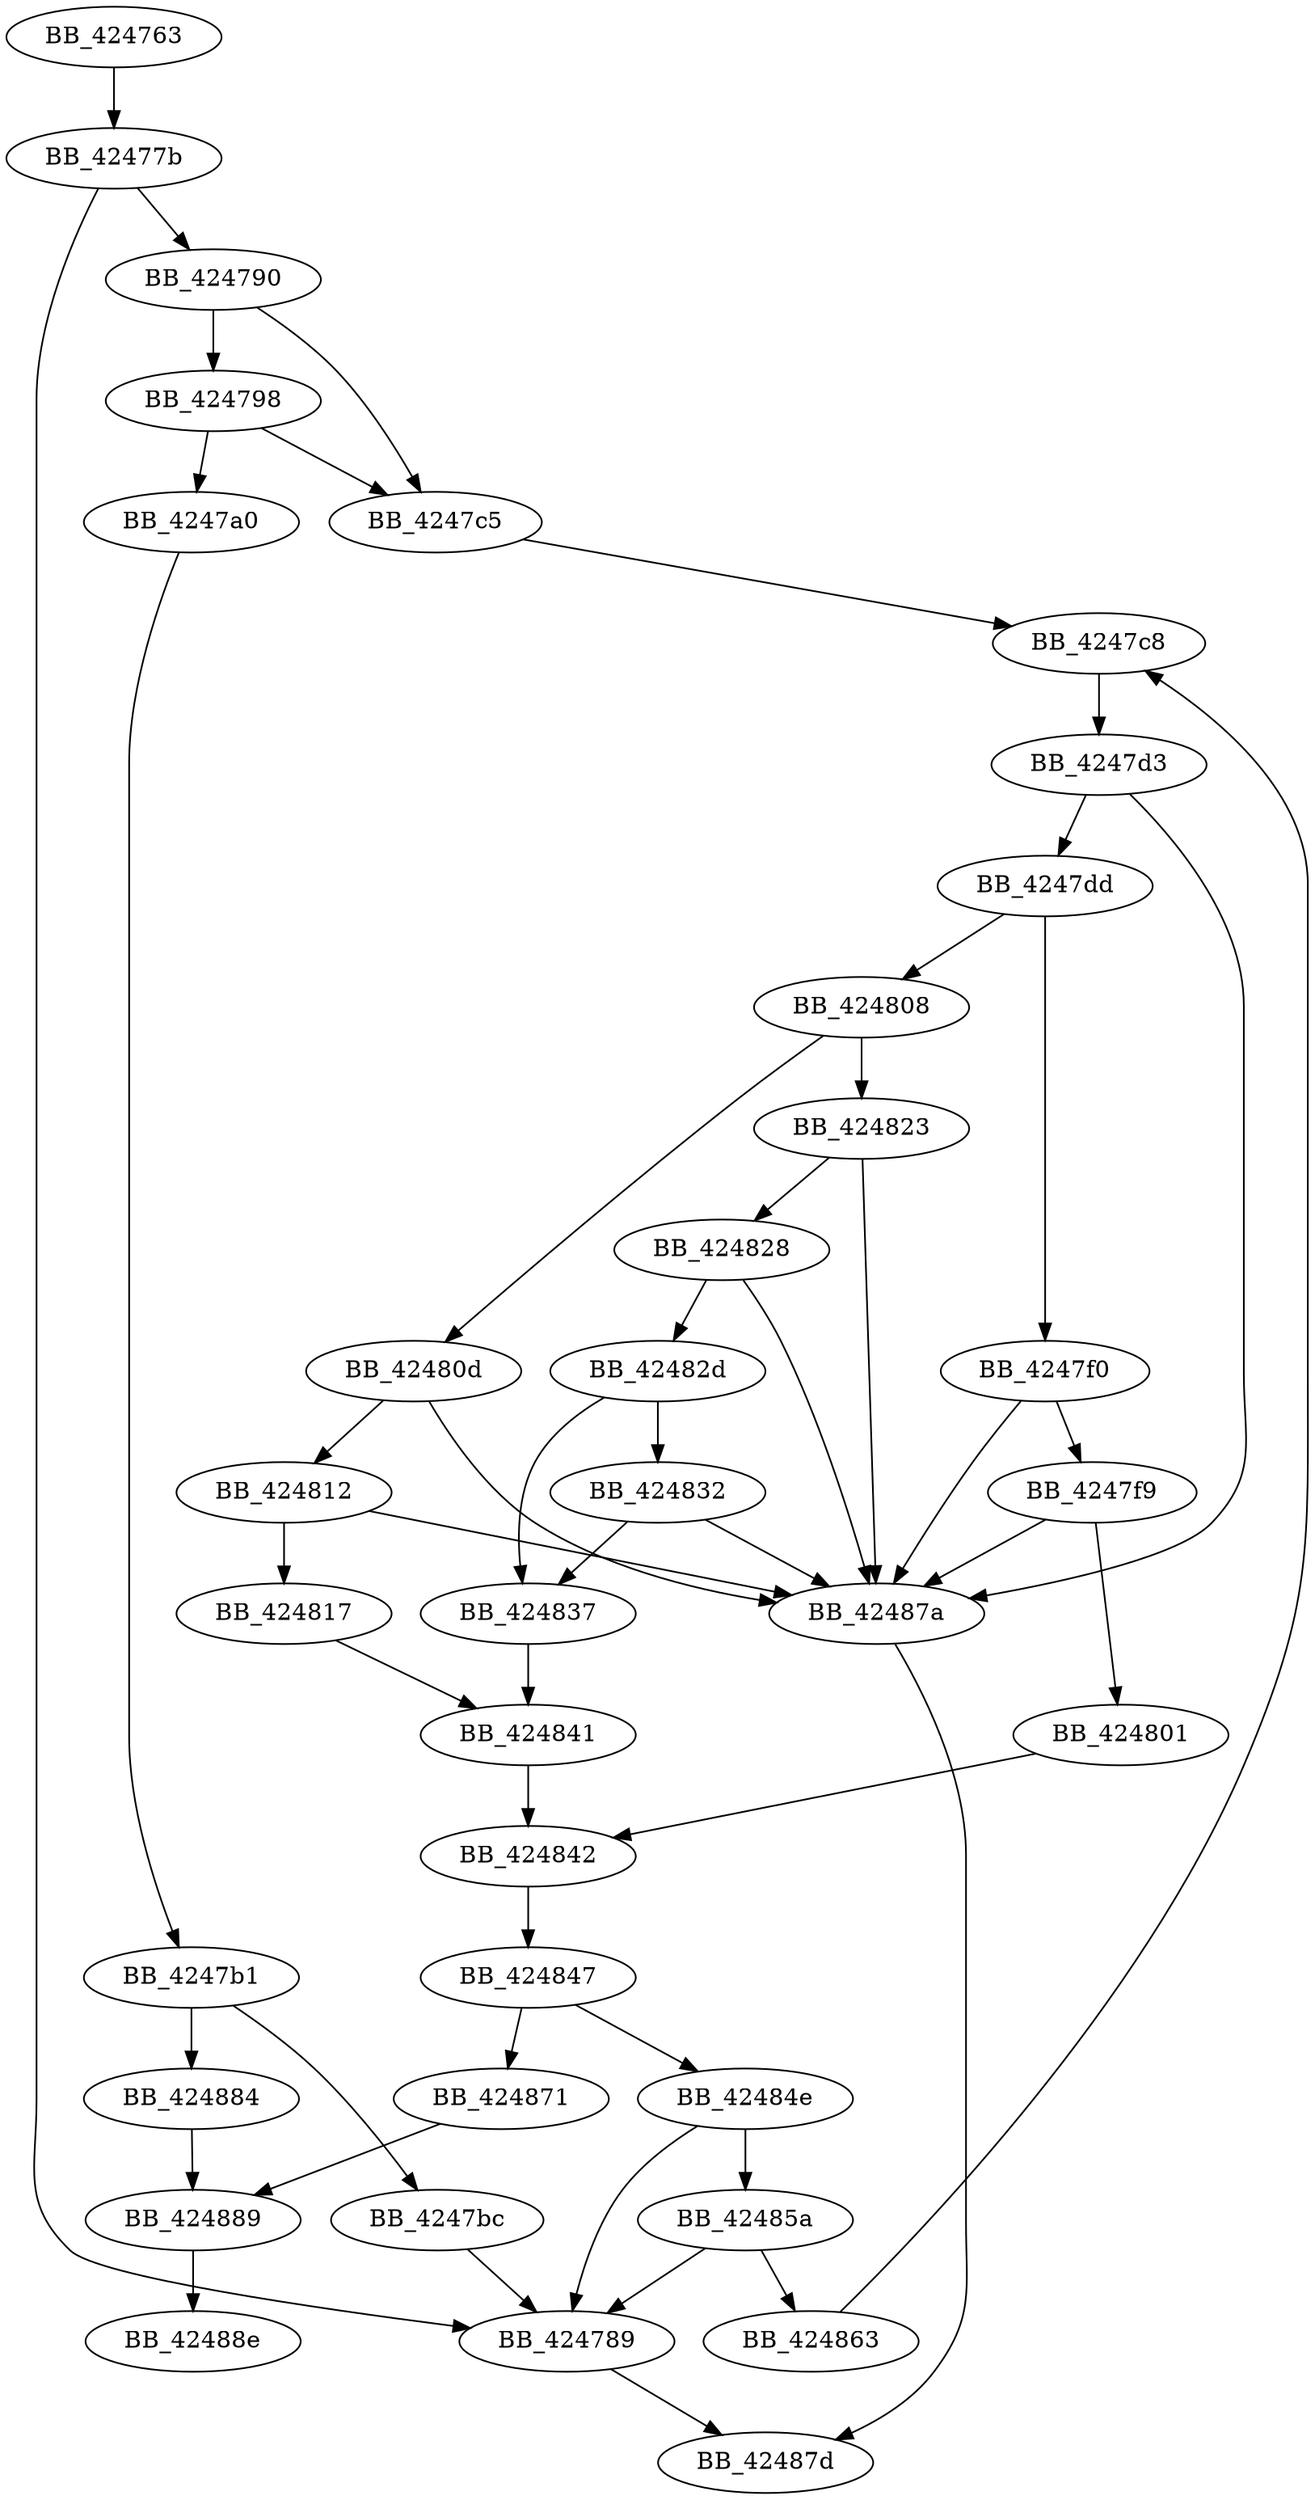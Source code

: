DiGraph ___lc_wcstolc{
BB_424763->BB_42477b
BB_42477b->BB_424789
BB_42477b->BB_424790
BB_424789->BB_42487d
BB_424790->BB_424798
BB_424790->BB_4247c5
BB_424798->BB_4247a0
BB_424798->BB_4247c5
BB_4247a0->BB_4247b1
BB_4247b1->BB_4247bc
BB_4247b1->BB_424884
BB_4247bc->BB_424789
BB_4247c5->BB_4247c8
BB_4247c8->BB_4247d3
BB_4247d3->BB_4247dd
BB_4247d3->BB_42487a
BB_4247dd->BB_4247f0
BB_4247dd->BB_424808
BB_4247f0->BB_4247f9
BB_4247f0->BB_42487a
BB_4247f9->BB_424801
BB_4247f9->BB_42487a
BB_424801->BB_424842
BB_424808->BB_42480d
BB_424808->BB_424823
BB_42480d->BB_424812
BB_42480d->BB_42487a
BB_424812->BB_424817
BB_424812->BB_42487a
BB_424817->BB_424841
BB_424823->BB_424828
BB_424823->BB_42487a
BB_424828->BB_42482d
BB_424828->BB_42487a
BB_42482d->BB_424832
BB_42482d->BB_424837
BB_424832->BB_424837
BB_424832->BB_42487a
BB_424837->BB_424841
BB_424841->BB_424842
BB_424842->BB_424847
BB_424847->BB_42484e
BB_424847->BB_424871
BB_42484e->BB_424789
BB_42484e->BB_42485a
BB_42485a->BB_424789
BB_42485a->BB_424863
BB_424863->BB_4247c8
BB_424871->BB_424889
BB_42487a->BB_42487d
BB_424884->BB_424889
BB_424889->BB_42488e
}

